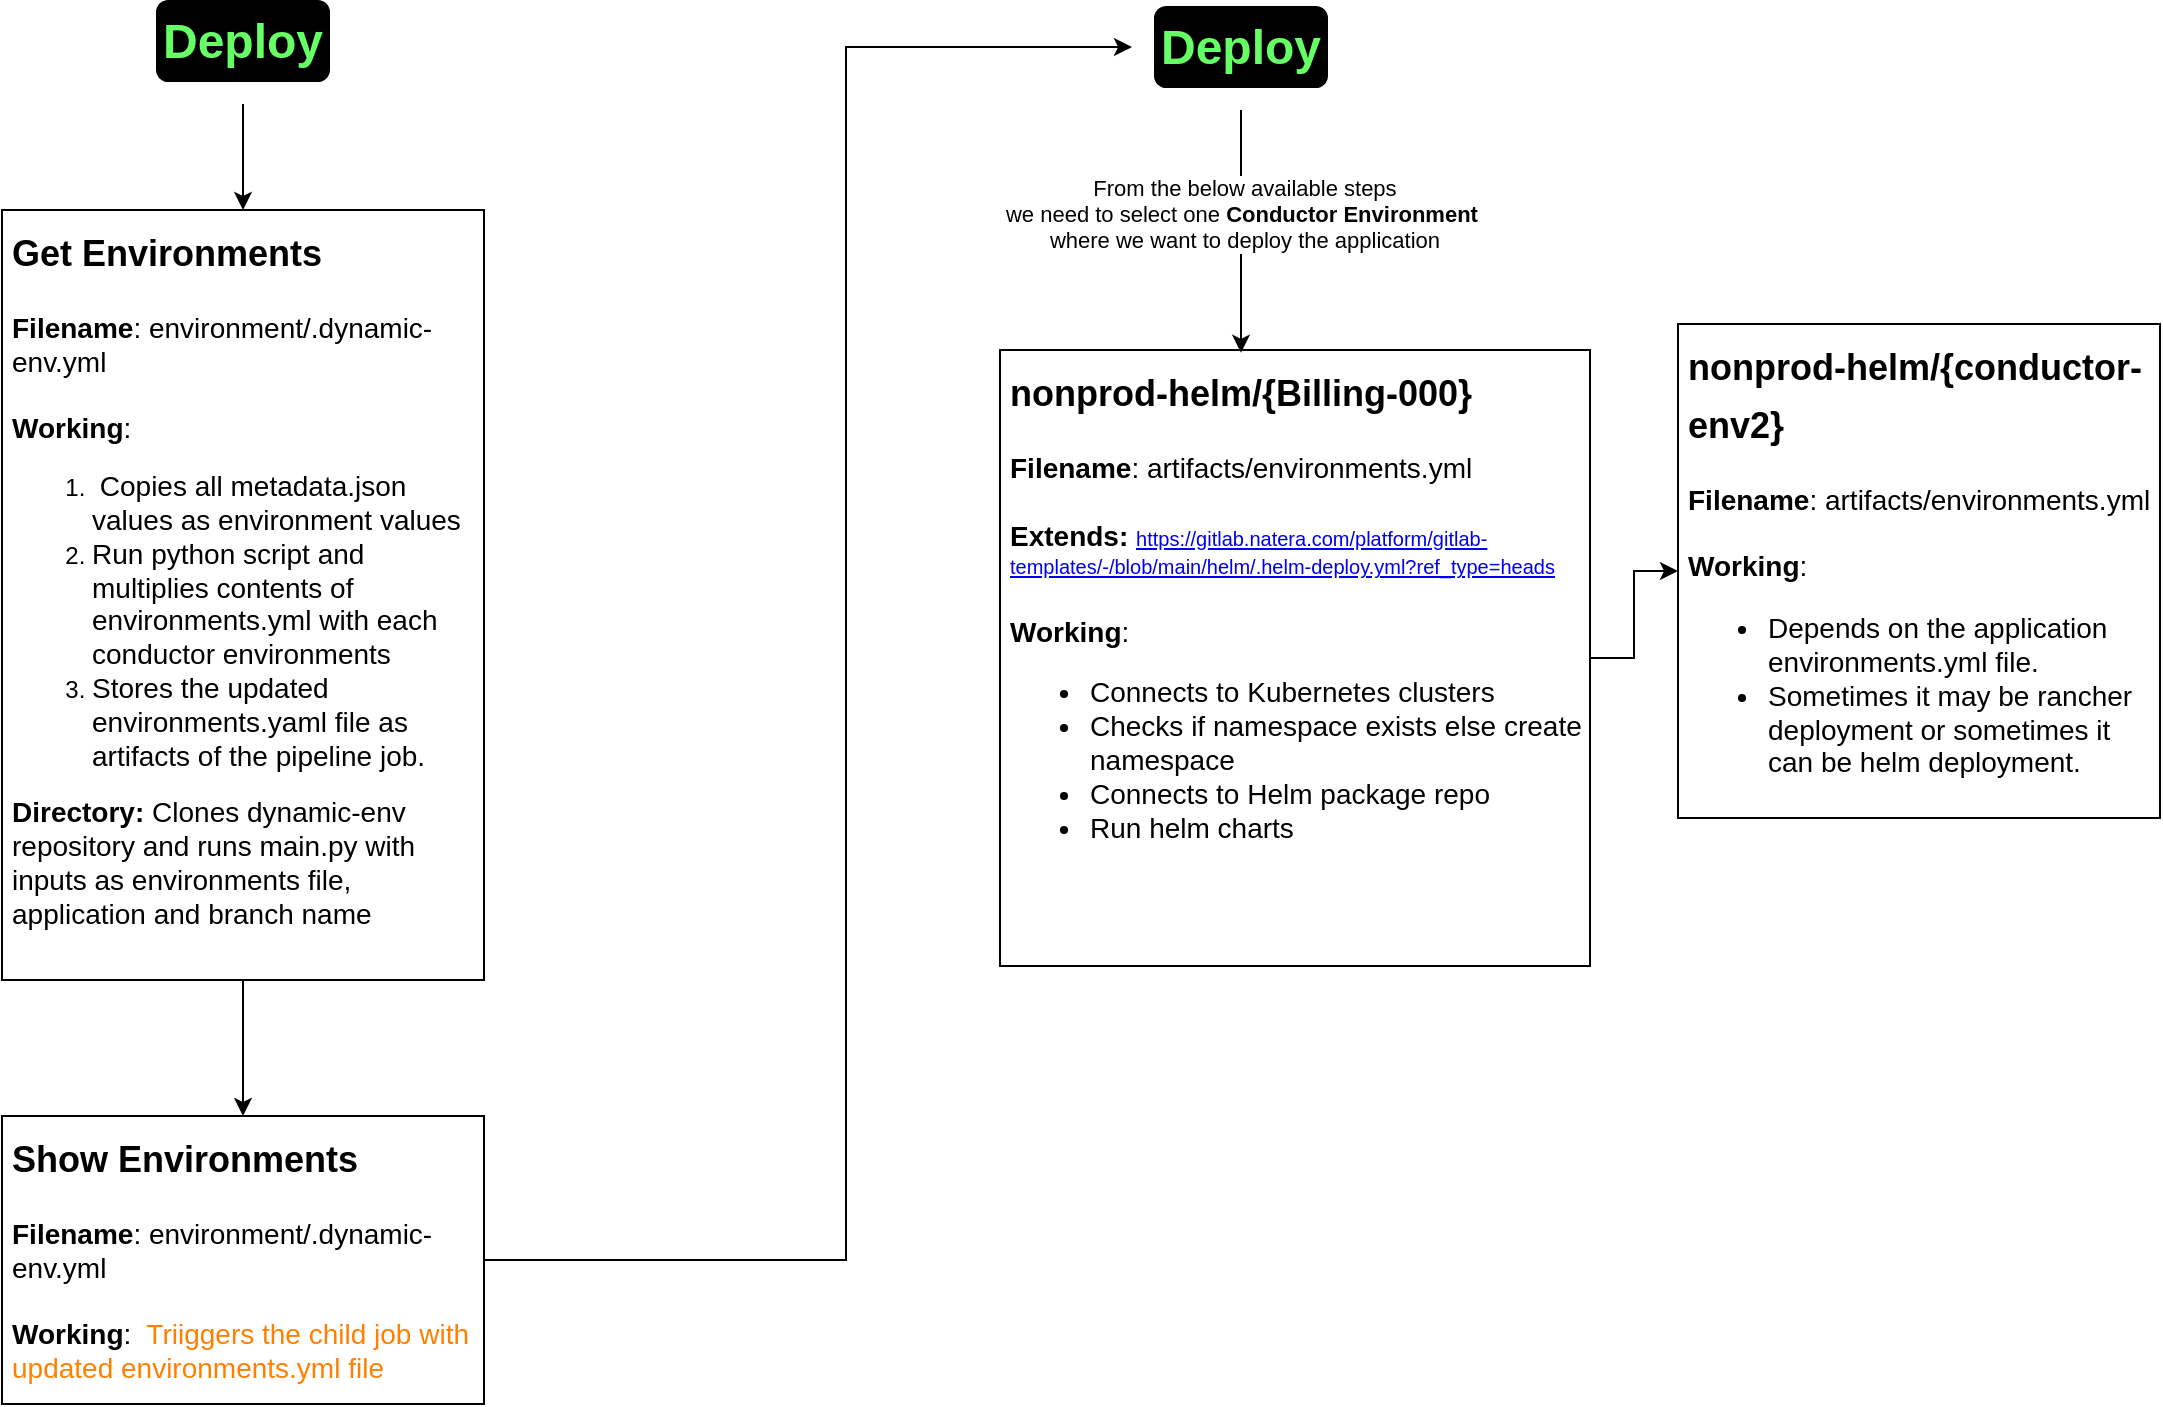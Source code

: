 <mxfile version="22.1.0" type="github">
  <diagram name="Page-1" id="fgOw8XhWeV06c3kf7nXC">
    <mxGraphModel dx="1208" dy="639" grid="0" gridSize="10" guides="1" tooltips="1" connect="1" arrows="1" fold="1" page="1" pageScale="1" pageWidth="1400" pageHeight="800" math="0" shadow="0">
      <root>
        <mxCell id="0" />
        <mxCell id="1" parent="0" />
        <mxCell id="ZzRd-g6UduxSJJpeh9pK-18" style="edgeStyle=orthogonalEdgeStyle;rounded=0;orthogonalLoop=1;jettySize=auto;html=1;" parent="1" source="ZzRd-g6UduxSJJpeh9pK-5" target="ZzRd-g6UduxSJJpeh9pK-6" edge="1">
          <mxGeometry relative="1" as="geometry" />
        </mxCell>
        <mxCell id="ZzRd-g6UduxSJJpeh9pK-5" value="&lt;font color=&quot;#66ff66&quot; style=&quot;font-size: 24px;&quot;&gt;&lt;b style=&quot;background-color: rgb(0, 0, 0);&quot;&gt;Deploy&lt;/b&gt;&lt;/font&gt;" style="text;html=1;strokeColor=none;fillColor=#000000;align=center;verticalAlign=middle;whiteSpace=wrap;rounded=1;perimeterSpacing=11;shadow=0;strokeWidth=1;dashed=1;" parent="1" vertex="1">
          <mxGeometry x="163" y="31" width="87" height="41" as="geometry" />
        </mxCell>
        <mxCell id="ZzRd-g6UduxSJJpeh9pK-21" style="edgeStyle=orthogonalEdgeStyle;rounded=0;orthogonalLoop=1;jettySize=auto;html=1;entryX=0.5;entryY=0;entryDx=0;entryDy=0;" parent="1" source="ZzRd-g6UduxSJJpeh9pK-6" target="ZzRd-g6UduxSJJpeh9pK-20" edge="1">
          <mxGeometry relative="1" as="geometry" />
        </mxCell>
        <mxCell id="ZzRd-g6UduxSJJpeh9pK-6" value="&lt;h1&gt;&lt;span style=&quot;font-size: 18px;&quot;&gt;Get Environments&lt;/span&gt;&lt;/h1&gt;&lt;div&gt;&lt;font style=&quot;font-size: 14px;&quot;&gt;&lt;b&gt;Filename&lt;/b&gt;: environment/.dynamic-env.yml&lt;/font&gt;&lt;/div&gt;&lt;div&gt;&lt;b style=&quot;font-size: 14px; background-color: initial;&quot;&gt;&lt;br&gt;&lt;/b&gt;&lt;/div&gt;&lt;div&gt;&lt;b style=&quot;font-size: 14px; background-color: initial;&quot;&gt;Working&lt;/b&gt;&lt;span style=&quot;font-size: 14px; background-color: initial;&quot;&gt;:&lt;/span&gt;&lt;/div&gt;&lt;div&gt;&lt;ol&gt;&lt;li&gt;&lt;font style=&quot;font-size: 14px;&quot;&gt;&amp;nbsp;Copies all metadata.json values as environment values&lt;/font&gt;&lt;/li&gt;&lt;li&gt;&lt;span style=&quot;font-size: 14px;&quot;&gt;Run python script and multiplies contents of environments.yml with each conductor environments&lt;/span&gt;&lt;/li&gt;&lt;li&gt;&lt;font style=&quot;font-size: 14px;&quot;&gt;Stores the updated environments.yaml file as artifacts of the pipeline job.&lt;/font&gt;&lt;/li&gt;&lt;/ol&gt;&lt;/div&gt;&lt;div&gt;&lt;font style=&quot;font-size: 14px;&quot;&gt;&lt;b&gt;Directory: &lt;/b&gt;Clones dynamic-env repository and runs main.py with inputs as environments file, application and branch name&lt;br&gt;&lt;br&gt;&lt;br&gt;&lt;/font&gt;&lt;/div&gt;" style="text;html=1;strokeColor=default;fillColor=none;spacing=5;spacingTop=-20;whiteSpace=wrap;overflow=hidden;rounded=0;" parent="1" vertex="1">
          <mxGeometry x="86" y="136" width="241" height="385" as="geometry" />
        </mxCell>
        <mxCell id="ZzRd-g6UduxSJJpeh9pK-24" style="edgeStyle=orthogonalEdgeStyle;rounded=0;orthogonalLoop=1;jettySize=auto;html=1;entryX=0;entryY=0.5;entryDx=0;entryDy=0;" parent="1" source="ZzRd-g6UduxSJJpeh9pK-20" target="ZzRd-g6UduxSJJpeh9pK-23" edge="1">
          <mxGeometry relative="1" as="geometry">
            <Array as="points">
              <mxPoint x="508" y="661" />
              <mxPoint x="508" y="55" />
            </Array>
          </mxGeometry>
        </mxCell>
        <mxCell id="ZzRd-g6UduxSJJpeh9pK-20" value="&lt;h1&gt;&lt;span style=&quot;font-size: 18px;&quot;&gt;Show Environments&lt;/span&gt;&lt;/h1&gt;&lt;div&gt;&lt;font style=&quot;font-size: 14px;&quot;&gt;&lt;b&gt;Filename&lt;/b&gt;: environment/.dynamic-env.yml&lt;/font&gt;&lt;/div&gt;&lt;div&gt;&lt;font style=&quot;font-size: 14px;&quot;&gt;&lt;br&gt;&lt;/font&gt;&lt;/div&gt;&lt;div&gt;&lt;font style=&quot;font-size: 14px;&quot;&gt;&lt;b&gt;Working&lt;/b&gt;:&amp;nbsp; &lt;font color=&quot;#ff8000&quot;&gt;Triiggers the child job with updated environments.yml file&amp;nbsp;&lt;/font&gt;&lt;/font&gt;&lt;/div&gt;&lt;div&gt;&lt;font style=&quot;font-size: 14px;&quot;&gt;&lt;br&gt;&lt;/font&gt;&lt;/div&gt;&lt;div&gt;&lt;br&gt;&lt;/div&gt;&lt;div&gt;&lt;font style=&quot;font-size: 14px;&quot;&gt;&lt;br&gt;&lt;/font&gt;&lt;/div&gt;" style="text;html=1;strokeColor=default;fillColor=none;spacing=5;spacingTop=-20;whiteSpace=wrap;overflow=hidden;rounded=0;" parent="1" vertex="1">
          <mxGeometry x="86" y="589" width="241" height="144" as="geometry" />
        </mxCell>
        <mxCell id="ZzRd-g6UduxSJJpeh9pK-25" style="edgeStyle=orthogonalEdgeStyle;rounded=0;orthogonalLoop=1;jettySize=auto;html=1;" parent="1" source="ZzRd-g6UduxSJJpeh9pK-23" edge="1">
          <mxGeometry relative="1" as="geometry">
            <mxPoint x="705.5" y="207.4" as="targetPoint" />
          </mxGeometry>
        </mxCell>
        <mxCell id="rGhCTNEqDWtT7Z0PcAbB-1" value="From the below available steps&lt;br&gt;we need to select one &lt;b&gt;Conductor Environment&amp;nbsp;&lt;/b&gt;&lt;br&gt;where we want to deploy the application" style="edgeLabel;html=1;align=center;verticalAlign=middle;resizable=0;points=[];" parent="ZzRd-g6UduxSJJpeh9pK-25" vertex="1" connectable="0">
          <mxGeometry x="-0.094" relative="1" as="geometry">
            <mxPoint x="1" y="-3" as="offset" />
          </mxGeometry>
        </mxCell>
        <mxCell id="ZzRd-g6UduxSJJpeh9pK-23" value="&lt;font color=&quot;#66ff66&quot; style=&quot;font-size: 24px;&quot;&gt;&lt;b style=&quot;background-color: rgb(0, 0, 0);&quot;&gt;Deploy&lt;/b&gt;&lt;/font&gt;" style="text;html=1;strokeColor=none;fillColor=#000000;align=center;verticalAlign=middle;whiteSpace=wrap;rounded=1;perimeterSpacing=11;shadow=0;strokeWidth=1;dashed=1;" parent="1" vertex="1">
          <mxGeometry x="662" y="34" width="87" height="41" as="geometry" />
        </mxCell>
        <mxCell id="YixnCboR50KgcJ8rx86p-2" value="" style="edgeStyle=orthogonalEdgeStyle;rounded=0;orthogonalLoop=1;jettySize=auto;html=1;" parent="1" source="ZzRd-g6UduxSJJpeh9pK-26" target="YixnCboR50KgcJ8rx86p-1" edge="1">
          <mxGeometry relative="1" as="geometry" />
        </mxCell>
        <mxCell id="ZzRd-g6UduxSJJpeh9pK-26" value="&lt;h1&gt;&lt;span style=&quot;font-size: 18px;&quot;&gt;nonprod-helm/{Billing-000}&lt;/span&gt;&lt;/h1&gt;&lt;div&gt;&lt;font style=&quot;font-size: 14px;&quot;&gt;&lt;b&gt;Filename&lt;/b&gt;: artifacts/environments.yml&lt;/font&gt;&lt;/div&gt;&lt;div&gt;&lt;font style=&quot;font-size: 14px;&quot;&gt;&lt;br&gt;&lt;/font&gt;&lt;/div&gt;&lt;div&gt;&lt;font style=&quot;&quot;&gt;&lt;b style=&quot;font-size: 14px;&quot;&gt;Extends:&lt;/b&gt;&lt;span style=&quot;font-size: 14px;&quot;&gt;&amp;nbsp;&lt;/span&gt;&lt;a style=&quot;border-color: var(--border-color);&quot; href=&quot;https://gitlab.natera.com/platform/gitlab-templates/-/blob/main/helm/.helm-deploy.yml?ref_type=heads&quot;&gt;&lt;font style=&quot;font-size: 10px;&quot;&gt;https://gitlab.natera.com/platform/gitlab-templates/-/blob/main/helm/.helm-deploy.yml?ref_type=heads&lt;/font&gt;&lt;/a&gt;&lt;br&gt;&lt;/font&gt;&lt;/div&gt;&lt;div&gt;&lt;font style=&quot;font-size: 14px;&quot;&gt;&lt;b&gt;&lt;br&gt;&lt;/b&gt;&lt;/font&gt;&lt;/div&gt;&lt;div&gt;&lt;font style=&quot;font-size: 14px;&quot;&gt;&lt;b&gt;Working&lt;/b&gt;:&amp;nbsp; &lt;br&gt;&lt;ul&gt;&lt;li&gt;Connects to Kubernetes clusters&lt;br&gt;&lt;/li&gt;&lt;li&gt;Checks if namespace exists else create namespace&lt;br&gt;&lt;/li&gt;&lt;li&gt;Connects to Helm package repo&lt;/li&gt;&lt;li&gt;Run helm charts&lt;/li&gt;&lt;/ul&gt;&lt;br&gt;&lt;/font&gt;&lt;/div&gt;" style="text;html=1;strokeColor=default;fillColor=none;spacing=5;spacingTop=-20;whiteSpace=wrap;overflow=hidden;rounded=0;" parent="1" vertex="1">
          <mxGeometry x="585" y="206" width="295" height="308" as="geometry" />
        </mxCell>
        <mxCell id="YixnCboR50KgcJ8rx86p-1" value="&lt;h1&gt;&lt;span style=&quot;font-size: 18px;&quot;&gt;nonprod-helm/{conductor-env2}&lt;/span&gt;&lt;/h1&gt;&lt;div&gt;&lt;font style=&quot;font-size: 14px;&quot;&gt;&lt;b&gt;Filename&lt;/b&gt;: artifacts/environments.yml&lt;/font&gt;&lt;/div&gt;&lt;div&gt;&lt;font style=&quot;font-size: 14px;&quot;&gt;&lt;b&gt;&lt;br&gt;&lt;/b&gt;&lt;/font&gt;&lt;/div&gt;&lt;div&gt;&lt;font style=&quot;font-size: 14px;&quot;&gt;&lt;b&gt;Working&lt;/b&gt;:&amp;nbsp; &lt;br&gt;&lt;ul&gt;&lt;li&gt;&lt;font style=&quot;font-size: 14px;&quot;&gt;Depends on the application environments.yml file.&lt;br&gt;&lt;/font&gt;&lt;/li&gt;&lt;li&gt;&lt;font style=&quot;font-size: 14px;&quot;&gt;Sometimes it may be rancher deployment or sometimes it can be helm deployment.&lt;/font&gt;&lt;/li&gt;&lt;/ul&gt;&lt;br&gt;&lt;/font&gt;&lt;/div&gt;" style="text;html=1;strokeColor=default;fillColor=none;spacing=5;spacingTop=-20;whiteSpace=wrap;overflow=hidden;rounded=0;" parent="1" vertex="1">
          <mxGeometry x="924" y="193" width="241" height="247" as="geometry" />
        </mxCell>
      </root>
    </mxGraphModel>
  </diagram>
</mxfile>
